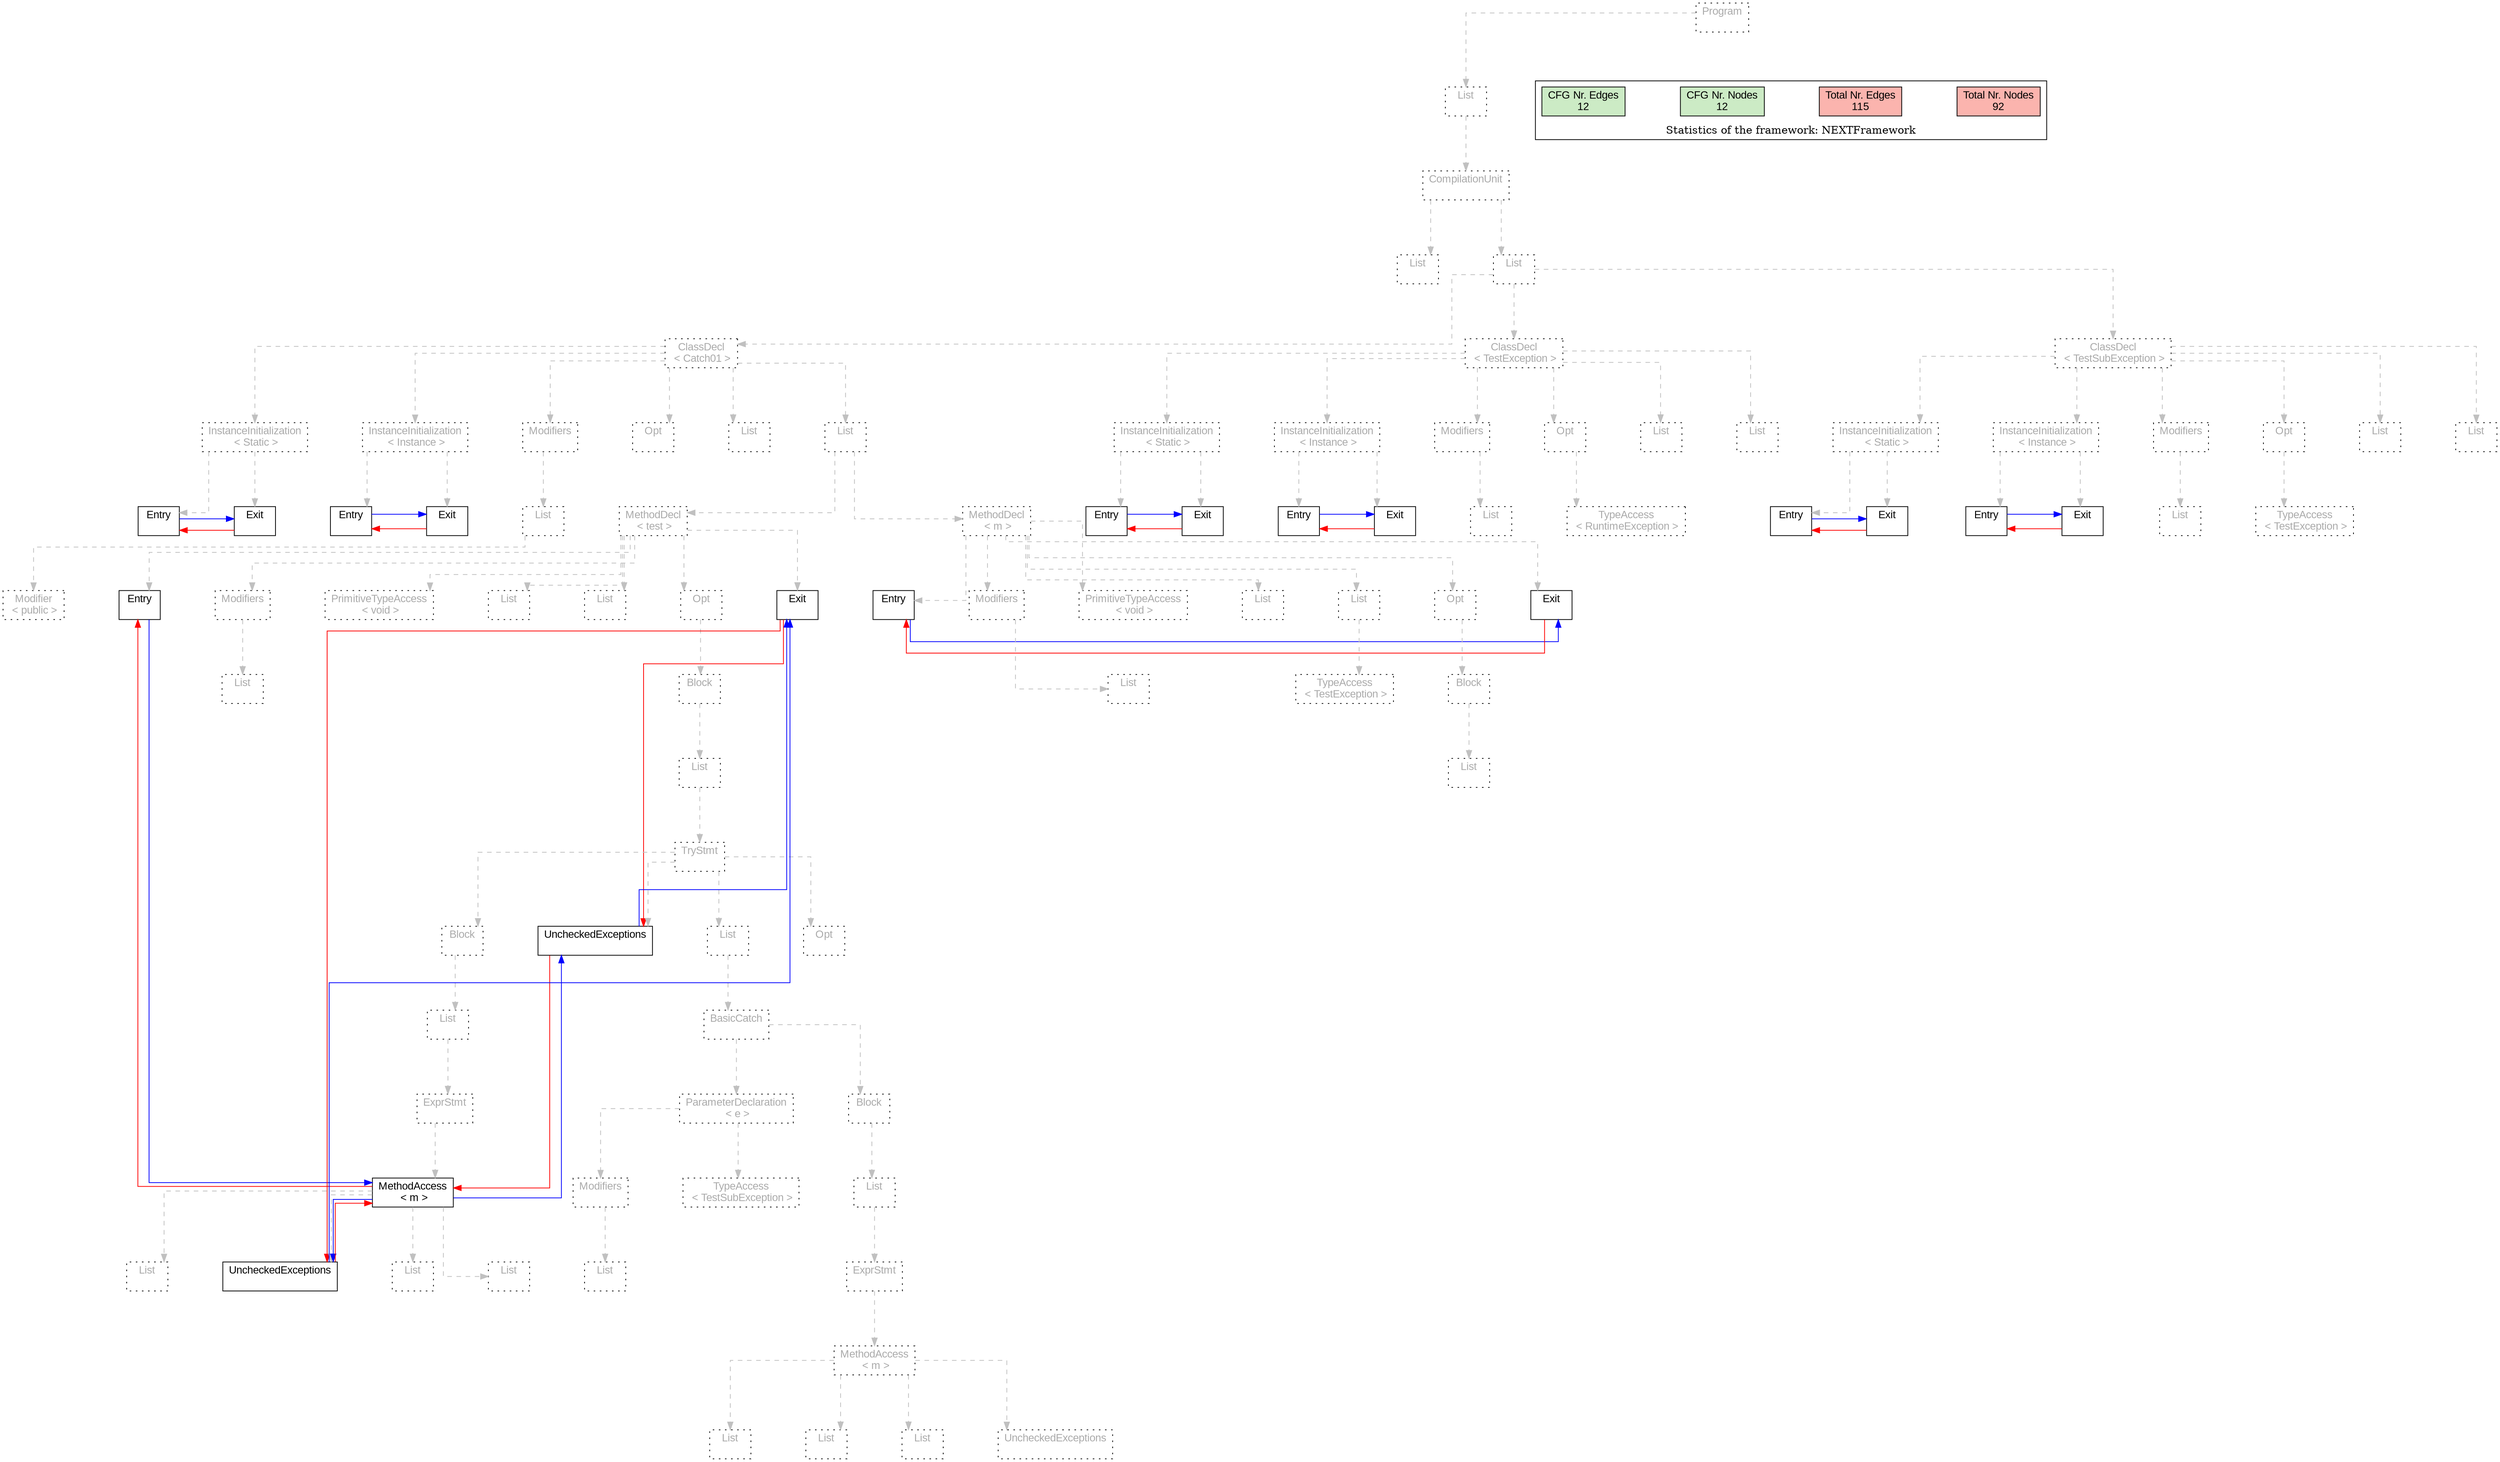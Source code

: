 digraph G {
graph [splines=ortho, nodesep="1", ranksep="1"]
node [shape=rect, fontname=Arial];
{ rank = same; "Program[0]"}
{ rank = same; "List[1]"}
{ rank = same; "CompilationUnit[2]"}
{ rank = same; "List[3]"; "List[4]"}
{ rank = same; "ClassDecl[5]"; "ClassDecl[74]"; "ClassDecl[97]"}
{ rank = same; "Modifiers[22]"; "Opt[25]"; "List[26]"; "List[27]"; "InstanceInitialization[6]"; "InstanceInitialization[14]"; "Modifiers[91]"; "Opt[93]"; "List[95]"; "List[96]"; "InstanceInitialization[75]"; "InstanceInitialization[83]"; "Modifiers[114]"; "Opt[116]"; "List[118]"; "List[119]"; "InstanceInitialization[98]"; "InstanceInitialization[106]"}
{ rank = same; "List[23]"; "MethodDecl[28]"; "MethodDecl[63]"; "Entry[7]"; "Exit[8]"; "Entry[15]"; "Exit[16]"; "List[92]"; "TypeAccess[94]"; "Entry[76]"; "Exit[77]"; "Entry[84]"; "Exit[85]"; "List[115]"; "TypeAccess[117]"; "Entry[99]"; "Exit[100]"; "Entry[107]"; "Exit[108]"}
{ rank = same; "Modifier[24]"; "Entry[29]"; "Modifiers[30]"; "PrimitiveTypeAccess[32]"; "List[33]"; "List[34]"; "Opt[35]"; "Exit[36]"; "Entry[64]"; "Modifiers[65]"; "PrimitiveTypeAccess[67]"; "List[68]"; "List[69]"; "Opt[71]"; "Exit[72]"}
{ rank = same; "List[31]"; "Block[36]"; "List[66]"; "TypeAccess[70]"; "Block[72]"}
{ rank = same; "List[37]"; "List[73]"}
{ rank = same; "TryStmt[38]"}
{ rank = same; "Block[39]"; "List[47]"; "Opt[61]"; "UncheckedExceptions[62]"}
{ rank = same; "List[40]"; "BasicCatch[48]"}
{ rank = same; "ExprStmt[41]"; "ParameterDeclaration[49]"; "Block[53]"}
{ rank = same; "MethodAccess[42]"; "Modifiers[50]"; "TypeAccess[52]"; "List[54]"}
{ rank = same; "List[44]"; "List[45]"; "List[46]"; "UncheckedExceptions[43]"; "List[51]"; "ExprStmt[55]"}
{ rank = same; "List[58]"; "List[59]"; "List[60]"; "UncheckedExceptions[57]"}
{ rank = same; "MethodAccess[56]"}
"Program[0]" [label="Program\n ", style= dotted   fillcolor="#eeeeee" fontcolor="#aaaaaa"  ]
"List[1]" [label="List\n ", style= dotted   fillcolor="#eeeeee" fontcolor="#aaaaaa"  ]
"CompilationUnit[2]" [label="CompilationUnit\n ", style= dotted   fillcolor="#eeeeee" fontcolor="#aaaaaa"  ]
"List[3]" [label="List\n ", style= dotted   fillcolor="#eeeeee" fontcolor="#aaaaaa"  ]
"List[4]" [label="List\n ", style= dotted   fillcolor="#eeeeee" fontcolor="#aaaaaa"  ]
"ClassDecl[5]" [label="ClassDecl\n < Catch01 >", style= dotted   fillcolor="#eeeeee" fontcolor="#aaaaaa"  ]
"Modifiers[22]" [label="Modifiers\n ", style= dotted   fillcolor="#eeeeee" fontcolor="#aaaaaa"  ]
"List[23]" [label="List\n ", style= dotted   fillcolor="#eeeeee" fontcolor="#aaaaaa"  ]
"Modifier[24]" [label="Modifier\n < public >", style= dotted   fillcolor="#eeeeee" fontcolor="#aaaaaa"  ]
"Opt[25]" [label="Opt\n ", style= dotted   fillcolor="#eeeeee" fontcolor="#aaaaaa"  ]
"List[26]" [label="List\n ", style= dotted   fillcolor="#eeeeee" fontcolor="#aaaaaa"  ]
"List[27]" [label="List\n ", style= dotted   fillcolor="#eeeeee" fontcolor="#aaaaaa"  ]
"MethodDecl[28]" [label="MethodDecl\n < test >", style= dotted   fillcolor="#eeeeee" fontcolor="#aaaaaa"  ]
"Entry[29]" [label="Entry\n ", fillcolor=white   style=filled  ]
"Modifiers[30]" [label="Modifiers\n ", style= dotted   fillcolor="#eeeeee" fontcolor="#aaaaaa"  ]
"List[31]" [label="List\n ", style= dotted   fillcolor="#eeeeee" fontcolor="#aaaaaa"  ]
"PrimitiveTypeAccess[32]" [label="PrimitiveTypeAccess\n < void >", style= dotted   fillcolor="#eeeeee" fontcolor="#aaaaaa"  ]
"List[33]" [label="List\n ", style= dotted   fillcolor="#eeeeee" fontcolor="#aaaaaa"  ]
"List[34]" [label="List\n ", style= dotted   fillcolor="#eeeeee" fontcolor="#aaaaaa"  ]
"Opt[35]" [label="Opt\n ", style= dotted   fillcolor="#eeeeee" fontcolor="#aaaaaa"  ]
"Block[36]" [label="Block\n ", style= dotted   fillcolor="#eeeeee" fontcolor="#aaaaaa"  ]
"List[37]" [label="List\n ", style= dotted   fillcolor="#eeeeee" fontcolor="#aaaaaa"  ]
"TryStmt[38]" [label="TryStmt\n ", style= dotted   fillcolor="#eeeeee" fontcolor="#aaaaaa"  ]
"Block[39]" [label="Block\n ", style= dotted   fillcolor="#eeeeee" fontcolor="#aaaaaa"  ]
"List[40]" [label="List\n ", style= dotted   fillcolor="#eeeeee" fontcolor="#aaaaaa"  ]
"ExprStmt[41]" [label="ExprStmt\n ", style= dotted   fillcolor="#eeeeee" fontcolor="#aaaaaa"  ]
"MethodAccess[42]" [label="MethodAccess\n < m >", fillcolor=white   style=filled  ]
"List[44]" [label="List\n ", style= dotted   fillcolor="#eeeeee" fontcolor="#aaaaaa"  ]
"List[45]" [label="List\n ", style= dotted   fillcolor="#eeeeee" fontcolor="#aaaaaa"  ]
"List[46]" [label="List\n ", style= dotted   fillcolor="#eeeeee" fontcolor="#aaaaaa"  ]
"UncheckedExceptions[43]" [label="UncheckedExceptions\n ", fillcolor=white   style=filled  ]
"List[47]" [label="List\n ", style= dotted   fillcolor="#eeeeee" fontcolor="#aaaaaa"  ]
"BasicCatch[48]" [label="BasicCatch\n ", style= dotted   fillcolor="#eeeeee" fontcolor="#aaaaaa"  ]
"ParameterDeclaration[49]" [label="ParameterDeclaration\n < e >", style= dotted   fillcolor="#eeeeee" fontcolor="#aaaaaa"  ]
"Modifiers[50]" [label="Modifiers\n ", style= dotted   fillcolor="#eeeeee" fontcolor="#aaaaaa"  ]
"List[51]" [label="List\n ", style= dotted   fillcolor="#eeeeee" fontcolor="#aaaaaa"  ]
"TypeAccess[52]" [label="TypeAccess\n < TestSubException >", style= dotted   fillcolor="#eeeeee" fontcolor="#aaaaaa"  ]
"Block[53]" [label="Block\n ", style= dotted   fillcolor="#eeeeee" fontcolor="#aaaaaa"  ]
"List[54]" [label="List\n ", style= dotted   fillcolor="#eeeeee" fontcolor="#aaaaaa"  ]
"ExprStmt[55]" [label="ExprStmt\n ", style= dotted   fillcolor="#eeeeee" fontcolor="#aaaaaa"  ]
"MethodAccess[56]" [label="MethodAccess\n < m >", style= dotted   fillcolor="#eeeeee" fontcolor="#aaaaaa"  ]
"List[58]" [label="List\n ", style= dotted   fillcolor="#eeeeee" fontcolor="#aaaaaa"  ]
"List[59]" [label="List\n ", style= dotted   fillcolor="#eeeeee" fontcolor="#aaaaaa"  ]
"List[60]" [label="List\n ", style= dotted   fillcolor="#eeeeee" fontcolor="#aaaaaa"  ]
"UncheckedExceptions[57]" [label="UncheckedExceptions\n ", style= dotted   fillcolor="#eeeeee" fontcolor="#aaaaaa"  ]
"Opt[61]" [label="Opt\n ", style= dotted   fillcolor="#eeeeee" fontcolor="#aaaaaa"  ]
"UncheckedExceptions[62]" [label="UncheckedExceptions\n ", fillcolor=white   style=filled  ]
"Exit[36]" [label="Exit\n ", fillcolor=white   style=filled  ]
"MethodDecl[63]" [label="MethodDecl\n < m >", style= dotted   fillcolor="#eeeeee" fontcolor="#aaaaaa"  ]
"Entry[64]" [label="Entry\n ", fillcolor=white   style=filled  ]
"Modifiers[65]" [label="Modifiers\n ", style= dotted   fillcolor="#eeeeee" fontcolor="#aaaaaa"  ]
"List[66]" [label="List\n ", style= dotted   fillcolor="#eeeeee" fontcolor="#aaaaaa"  ]
"PrimitiveTypeAccess[67]" [label="PrimitiveTypeAccess\n < void >", style= dotted   fillcolor="#eeeeee" fontcolor="#aaaaaa"  ]
"List[68]" [label="List\n ", style= dotted   fillcolor="#eeeeee" fontcolor="#aaaaaa"  ]
"List[69]" [label="List\n ", style= dotted   fillcolor="#eeeeee" fontcolor="#aaaaaa"  ]
"TypeAccess[70]" [label="TypeAccess\n < TestException >", style= dotted   fillcolor="#eeeeee" fontcolor="#aaaaaa"  ]
"Opt[71]" [label="Opt\n ", style= dotted   fillcolor="#eeeeee" fontcolor="#aaaaaa"  ]
"Block[72]" [label="Block\n ", style= dotted   fillcolor="#eeeeee" fontcolor="#aaaaaa"  ]
"List[73]" [label="List\n ", style= dotted   fillcolor="#eeeeee" fontcolor="#aaaaaa"  ]
"Exit[72]" [label="Exit\n ", fillcolor=white   style=filled  ]
"InstanceInitialization[6]" [label="InstanceInitialization\n < Instance >", style= dotted   fillcolor="#eeeeee" fontcolor="#aaaaaa"  ]
"Entry[7]" [label="Entry\n ", fillcolor=white   style=filled  ]
"Exit[8]" [label="Exit\n ", fillcolor=white   style=filled  ]
"InstanceInitialization[14]" [label="InstanceInitialization\n < Static >", style= dotted   fillcolor="#eeeeee" fontcolor="#aaaaaa"  ]
"Entry[15]" [label="Entry\n ", fillcolor=white   style=filled  ]
"Exit[16]" [label="Exit\n ", fillcolor=white   style=filled  ]
"ClassDecl[74]" [label="ClassDecl\n < TestException >", style= dotted   fillcolor="#eeeeee" fontcolor="#aaaaaa"  ]
"Modifiers[91]" [label="Modifiers\n ", style= dotted   fillcolor="#eeeeee" fontcolor="#aaaaaa"  ]
"List[92]" [label="List\n ", style= dotted   fillcolor="#eeeeee" fontcolor="#aaaaaa"  ]
"Opt[93]" [label="Opt\n ", style= dotted   fillcolor="#eeeeee" fontcolor="#aaaaaa"  ]
"TypeAccess[94]" [label="TypeAccess\n < RuntimeException >", style= dotted   fillcolor="#eeeeee" fontcolor="#aaaaaa"  ]
"List[95]" [label="List\n ", style= dotted   fillcolor="#eeeeee" fontcolor="#aaaaaa"  ]
"List[96]" [label="List\n ", style= dotted   fillcolor="#eeeeee" fontcolor="#aaaaaa"  ]
"InstanceInitialization[75]" [label="InstanceInitialization\n < Instance >", style= dotted   fillcolor="#eeeeee" fontcolor="#aaaaaa"  ]
"Entry[76]" [label="Entry\n ", fillcolor=white   style=filled  ]
"Exit[77]" [label="Exit\n ", fillcolor=white   style=filled  ]
"InstanceInitialization[83]" [label="InstanceInitialization\n < Static >", style= dotted   fillcolor="#eeeeee" fontcolor="#aaaaaa"  ]
"Entry[84]" [label="Entry\n ", fillcolor=white   style=filled  ]
"Exit[85]" [label="Exit\n ", fillcolor=white   style=filled  ]
"ClassDecl[97]" [label="ClassDecl\n < TestSubException >", style= dotted   fillcolor="#eeeeee" fontcolor="#aaaaaa"  ]
"Modifiers[114]" [label="Modifiers\n ", style= dotted   fillcolor="#eeeeee" fontcolor="#aaaaaa"  ]
"List[115]" [label="List\n ", style= dotted   fillcolor="#eeeeee" fontcolor="#aaaaaa"  ]
"Opt[116]" [label="Opt\n ", style= dotted   fillcolor="#eeeeee" fontcolor="#aaaaaa"  ]
"TypeAccess[117]" [label="TypeAccess\n < TestException >", style= dotted   fillcolor="#eeeeee" fontcolor="#aaaaaa"  ]
"List[118]" [label="List\n ", style= dotted   fillcolor="#eeeeee" fontcolor="#aaaaaa"  ]
"List[119]" [label="List\n ", style= dotted   fillcolor="#eeeeee" fontcolor="#aaaaaa"  ]
"InstanceInitialization[98]" [label="InstanceInitialization\n < Instance >", style= dotted   fillcolor="#eeeeee" fontcolor="#aaaaaa"  ]
"Entry[99]" [label="Entry\n ", fillcolor=white   style=filled  ]
"Exit[100]" [label="Exit\n ", fillcolor=white   style=filled  ]
"InstanceInitialization[106]" [label="InstanceInitialization\n < Static >", style= dotted   fillcolor="#eeeeee" fontcolor="#aaaaaa"  ]
"Entry[107]" [label="Entry\n ", fillcolor=white   style=filled  ]
"Exit[108]" [label="Exit\n ", fillcolor=white   style=filled  ]
"CompilationUnit[2]" -> "List[3]" [style=dashed, color=gray]
"List[23]" -> "Modifier[24]" [style=dashed, color=gray]
"Modifiers[22]" -> "List[23]" [style=dashed, color=gray]
"ClassDecl[5]" -> "Modifiers[22]" [style=dashed, color=gray]
"ClassDecl[5]" -> "Opt[25]" [style=dashed, color=gray]
"ClassDecl[5]" -> "List[26]" [style=dashed, color=gray]
"MethodDecl[28]" -> "Entry[29]" [style=dashed, color=gray]
"Modifiers[30]" -> "List[31]" [style=dashed, color=gray]
"MethodDecl[28]" -> "Modifiers[30]" [style=dashed, color=gray]
"MethodDecl[28]" -> "PrimitiveTypeAccess[32]" [style=dashed, color=gray]
"MethodDecl[28]" -> "List[33]" [style=dashed, color=gray]
"MethodDecl[28]" -> "List[34]" [style=dashed, color=gray]
"MethodAccess[42]" -> "List[44]" [style=dashed, color=gray]
"MethodAccess[42]" -> "List[45]" [style=dashed, color=gray]
"MethodAccess[42]" -> "List[46]" [style=dashed, color=gray]
"MethodAccess[42]" -> "UncheckedExceptions[43]" [style=dashed, color=gray]
"ExprStmt[41]" -> "MethodAccess[42]" [style=dashed, color=gray]
"List[40]" -> "ExprStmt[41]" [style=dashed, color=gray]
"Block[39]" -> "List[40]" [style=dashed, color=gray]
"TryStmt[38]" -> "Block[39]" [style=dashed, color=gray]
"Modifiers[50]" -> "List[51]" [style=dashed, color=gray]
"ParameterDeclaration[49]" -> "Modifiers[50]" [style=dashed, color=gray]
"ParameterDeclaration[49]" -> "TypeAccess[52]" [style=dashed, color=gray]
"BasicCatch[48]" -> "ParameterDeclaration[49]" [style=dashed, color=gray]
"MethodAccess[56]" -> "List[58]" [style=dashed, color=gray]
"MethodAccess[56]" -> "List[59]" [style=dashed, color=gray]
"MethodAccess[56]" -> "List[60]" [style=dashed, color=gray]
"MethodAccess[56]" -> "UncheckedExceptions[57]" [style=dashed, color=gray]
"ExprStmt[55]" -> "MethodAccess[56]" [style=dashed, color=gray]
"List[54]" -> "ExprStmt[55]" [style=dashed, color=gray]
"Block[53]" -> "List[54]" [style=dashed, color=gray]
"BasicCatch[48]" -> "Block[53]" [style=dashed, color=gray]
"List[47]" -> "BasicCatch[48]" [style=dashed, color=gray]
"TryStmt[38]" -> "List[47]" [style=dashed, color=gray]
"TryStmt[38]" -> "Opt[61]" [style=dashed, color=gray]
"TryStmt[38]" -> "UncheckedExceptions[62]" [style=dashed, color=gray]
"List[37]" -> "TryStmt[38]" [style=dashed, color=gray]
"Block[36]" -> "List[37]" [style=dashed, color=gray]
"Opt[35]" -> "Block[36]" [style=dashed, color=gray]
"MethodDecl[28]" -> "Opt[35]" [style=dashed, color=gray]
"MethodDecl[28]" -> "Exit[36]" [style=dashed, color=gray]
"List[27]" -> "MethodDecl[28]" [style=dashed, color=gray]
"MethodDecl[63]" -> "Entry[64]" [style=dashed, color=gray]
"Modifiers[65]" -> "List[66]" [style=dashed, color=gray]
"MethodDecl[63]" -> "Modifiers[65]" [style=dashed, color=gray]
"MethodDecl[63]" -> "PrimitiveTypeAccess[67]" [style=dashed, color=gray]
"MethodDecl[63]" -> "List[68]" [style=dashed, color=gray]
"List[69]" -> "TypeAccess[70]" [style=dashed, color=gray]
"MethodDecl[63]" -> "List[69]" [style=dashed, color=gray]
"Block[72]" -> "List[73]" [style=dashed, color=gray]
"Opt[71]" -> "Block[72]" [style=dashed, color=gray]
"MethodDecl[63]" -> "Opt[71]" [style=dashed, color=gray]
"MethodDecl[63]" -> "Exit[72]" [style=dashed, color=gray]
"List[27]" -> "MethodDecl[63]" [style=dashed, color=gray]
"ClassDecl[5]" -> "List[27]" [style=dashed, color=gray]
"InstanceInitialization[6]" -> "Entry[7]" [style=dashed, color=gray]
"InstanceInitialization[6]" -> "Exit[8]" [style=dashed, color=gray]
"InstanceInitialization[14]" -> "Entry[15]" [style=dashed, color=gray]
"InstanceInitialization[14]" -> "Exit[16]" [style=dashed, color=gray]
"ClassDecl[5]" -> "InstanceInitialization[6]" [style=dashed, color=gray]
"ClassDecl[5]" -> "InstanceInitialization[14]" [style=dashed, color=gray]
"List[4]" -> "ClassDecl[5]" [style=dashed, color=gray]
"Modifiers[91]" -> "List[92]" [style=dashed, color=gray]
"ClassDecl[74]" -> "Modifiers[91]" [style=dashed, color=gray]
"Opt[93]" -> "TypeAccess[94]" [style=dashed, color=gray]
"ClassDecl[74]" -> "Opt[93]" [style=dashed, color=gray]
"ClassDecl[74]" -> "List[95]" [style=dashed, color=gray]
"ClassDecl[74]" -> "List[96]" [style=dashed, color=gray]
"InstanceInitialization[75]" -> "Entry[76]" [style=dashed, color=gray]
"InstanceInitialization[75]" -> "Exit[77]" [style=dashed, color=gray]
"InstanceInitialization[83]" -> "Entry[84]" [style=dashed, color=gray]
"InstanceInitialization[83]" -> "Exit[85]" [style=dashed, color=gray]
"ClassDecl[74]" -> "InstanceInitialization[75]" [style=dashed, color=gray]
"ClassDecl[74]" -> "InstanceInitialization[83]" [style=dashed, color=gray]
"List[4]" -> "ClassDecl[74]" [style=dashed, color=gray]
"Modifiers[114]" -> "List[115]" [style=dashed, color=gray]
"ClassDecl[97]" -> "Modifiers[114]" [style=dashed, color=gray]
"Opt[116]" -> "TypeAccess[117]" [style=dashed, color=gray]
"ClassDecl[97]" -> "Opt[116]" [style=dashed, color=gray]
"ClassDecl[97]" -> "List[118]" [style=dashed, color=gray]
"ClassDecl[97]" -> "List[119]" [style=dashed, color=gray]
"InstanceInitialization[98]" -> "Entry[99]" [style=dashed, color=gray]
"InstanceInitialization[98]" -> "Exit[100]" [style=dashed, color=gray]
"InstanceInitialization[106]" -> "Entry[107]" [style=dashed, color=gray]
"InstanceInitialization[106]" -> "Exit[108]" [style=dashed, color=gray]
"ClassDecl[97]" -> "InstanceInitialization[98]" [style=dashed, color=gray]
"ClassDecl[97]" -> "InstanceInitialization[106]" [style=dashed, color=gray]
"List[4]" -> "ClassDecl[97]" [style=dashed, color=gray]
"CompilationUnit[2]" -> "List[4]" [style=dashed, color=gray]
"List[1]" -> "CompilationUnit[2]" [style=dashed, color=gray]
"Program[0]" -> "List[1]" [style=dashed, color=gray]
"Exit[16]" -> "Entry[15]" [color=red, constraint=false]
"Entry[15]" -> "Exit[16]" [color=blue, constraint=false, xlabel=" "] 
"Exit[8]" -> "Entry[7]" [color=red, constraint=false]
"Entry[7]" -> "Exit[8]" [color=blue, constraint=false, xlabel=" "] 
"Exit[36]" -> "UncheckedExceptions[62]" [color=red, constraint=false]
"Exit[36]" -> "UncheckedExceptions[43]" [color=red, constraint=false]
"UncheckedExceptions[62]" -> "Exit[36]" [color=blue, constraint=false, xlabel=" "] 
"UncheckedExceptions[62]" -> "MethodAccess[42]" [color=red, constraint=false]
"UncheckedExceptions[43]" -> "Exit[36]" [color=blue, constraint=false, xlabel=" "] 
"UncheckedExceptions[43]" -> "MethodAccess[42]" [color=red, constraint=false]
"MethodAccess[42]" -> "UncheckedExceptions[62]" [color=blue, constraint=false, xlabel=" "] 
"MethodAccess[42]" -> "UncheckedExceptions[43]" [color=blue, constraint=false, xlabel=" "] 
"MethodAccess[42]" -> "Entry[29]" [color=red, constraint=false]
"Entry[29]" -> "MethodAccess[42]" [color=blue, constraint=false, xlabel=" "] 
"Exit[72]" -> "Entry[64]" [color=red, constraint=false]
"Entry[64]" -> "Exit[72]" [color=blue, constraint=false, xlabel=" "] 
"Exit[85]" -> "Entry[84]" [color=red, constraint=false]
"Entry[84]" -> "Exit[85]" [color=blue, constraint=false, xlabel=" "] 
"Exit[77]" -> "Entry[76]" [color=red, constraint=false]
"Entry[76]" -> "Exit[77]" [color=blue, constraint=false, xlabel=" "] 
"Exit[108]" -> "Entry[107]" [color=red, constraint=false]
"Entry[107]" -> "Exit[108]" [color=blue, constraint=false, xlabel=" "] 
"Exit[100]" -> "Entry[99]" [color=red, constraint=false]
"Entry[99]" -> "Exit[100]" [color=blue, constraint=false, xlabel=" "] 
"List[3]" -> "List[4]" [style=invis]
"ClassDecl[5]" -> "ClassDecl[74]" -> "ClassDecl[97]" [style=invis]
"InstanceInitialization[14]" -> "InstanceInitialization[6]" -> "Modifiers[22]" -> "Opt[25]" -> "List[26]" -> "List[27]" [style=invis]
"MethodDecl[28]" -> "MethodDecl[63]" [style=invis]
"Entry[29]" -> "Modifiers[30]" -> "PrimitiveTypeAccess[32]" -> "List[33]" -> "List[34]" -> "Opt[35]" -> "Exit[36]" [style=invis]
"Block[39]" -> "List[47]" -> "Opt[61]" [style=invis]
"ParameterDeclaration[49]" -> "Block[53]" [style=invis]
"Modifiers[50]" -> "TypeAccess[52]" [style=invis]
"Entry[64]" -> "Modifiers[65]" -> "PrimitiveTypeAccess[67]" -> "List[68]" -> "List[69]" -> "Opt[71]" -> "Exit[72]" [style=invis]
"Entry[7]" -> "Exit[8]" [style=invis]
"Entry[15]" -> "Exit[16]" [style=invis]
"InstanceInitialization[83]" -> "InstanceInitialization[75]" -> "Modifiers[91]" -> "Opt[93]" -> "List[95]" -> "List[96]" [style=invis]
"Entry[76]" -> "Exit[77]" [style=invis]
"Entry[84]" -> "Exit[85]" [style=invis]
"InstanceInitialization[106]" -> "InstanceInitialization[98]" -> "Modifiers[114]" -> "Opt[116]" -> "List[118]" -> "List[119]" [style=invis]
"Entry[99]" -> "Exit[100]" [style=invis]
"Entry[107]" -> "Exit[108]" [style=invis]

subgraph cluster_legend {
{node [style=filled, fillcolor=1, colorscheme="pastel13"]
Nodes [label="Total Nr. Nodes
92", fillcolor=1]
Edges [label="Total Nr. Edges
115", fillcolor=1]
NodesCFG [label="CFG Nr. Nodes
12", fillcolor=3]
EdgesCFG [label="CFG Nr. Edges
12", fillcolor=3]
Nodes-> "Program[0]" -> NodesCFG  [style="invis"]
Edges -> "Program[0]" ->EdgesCFG [style="invis"]}
label = "Statistics of the framework: NEXTFramework"
style="solid"
ranksep=0.05
nodesep=0.01
labelloc = b
len=2
}}